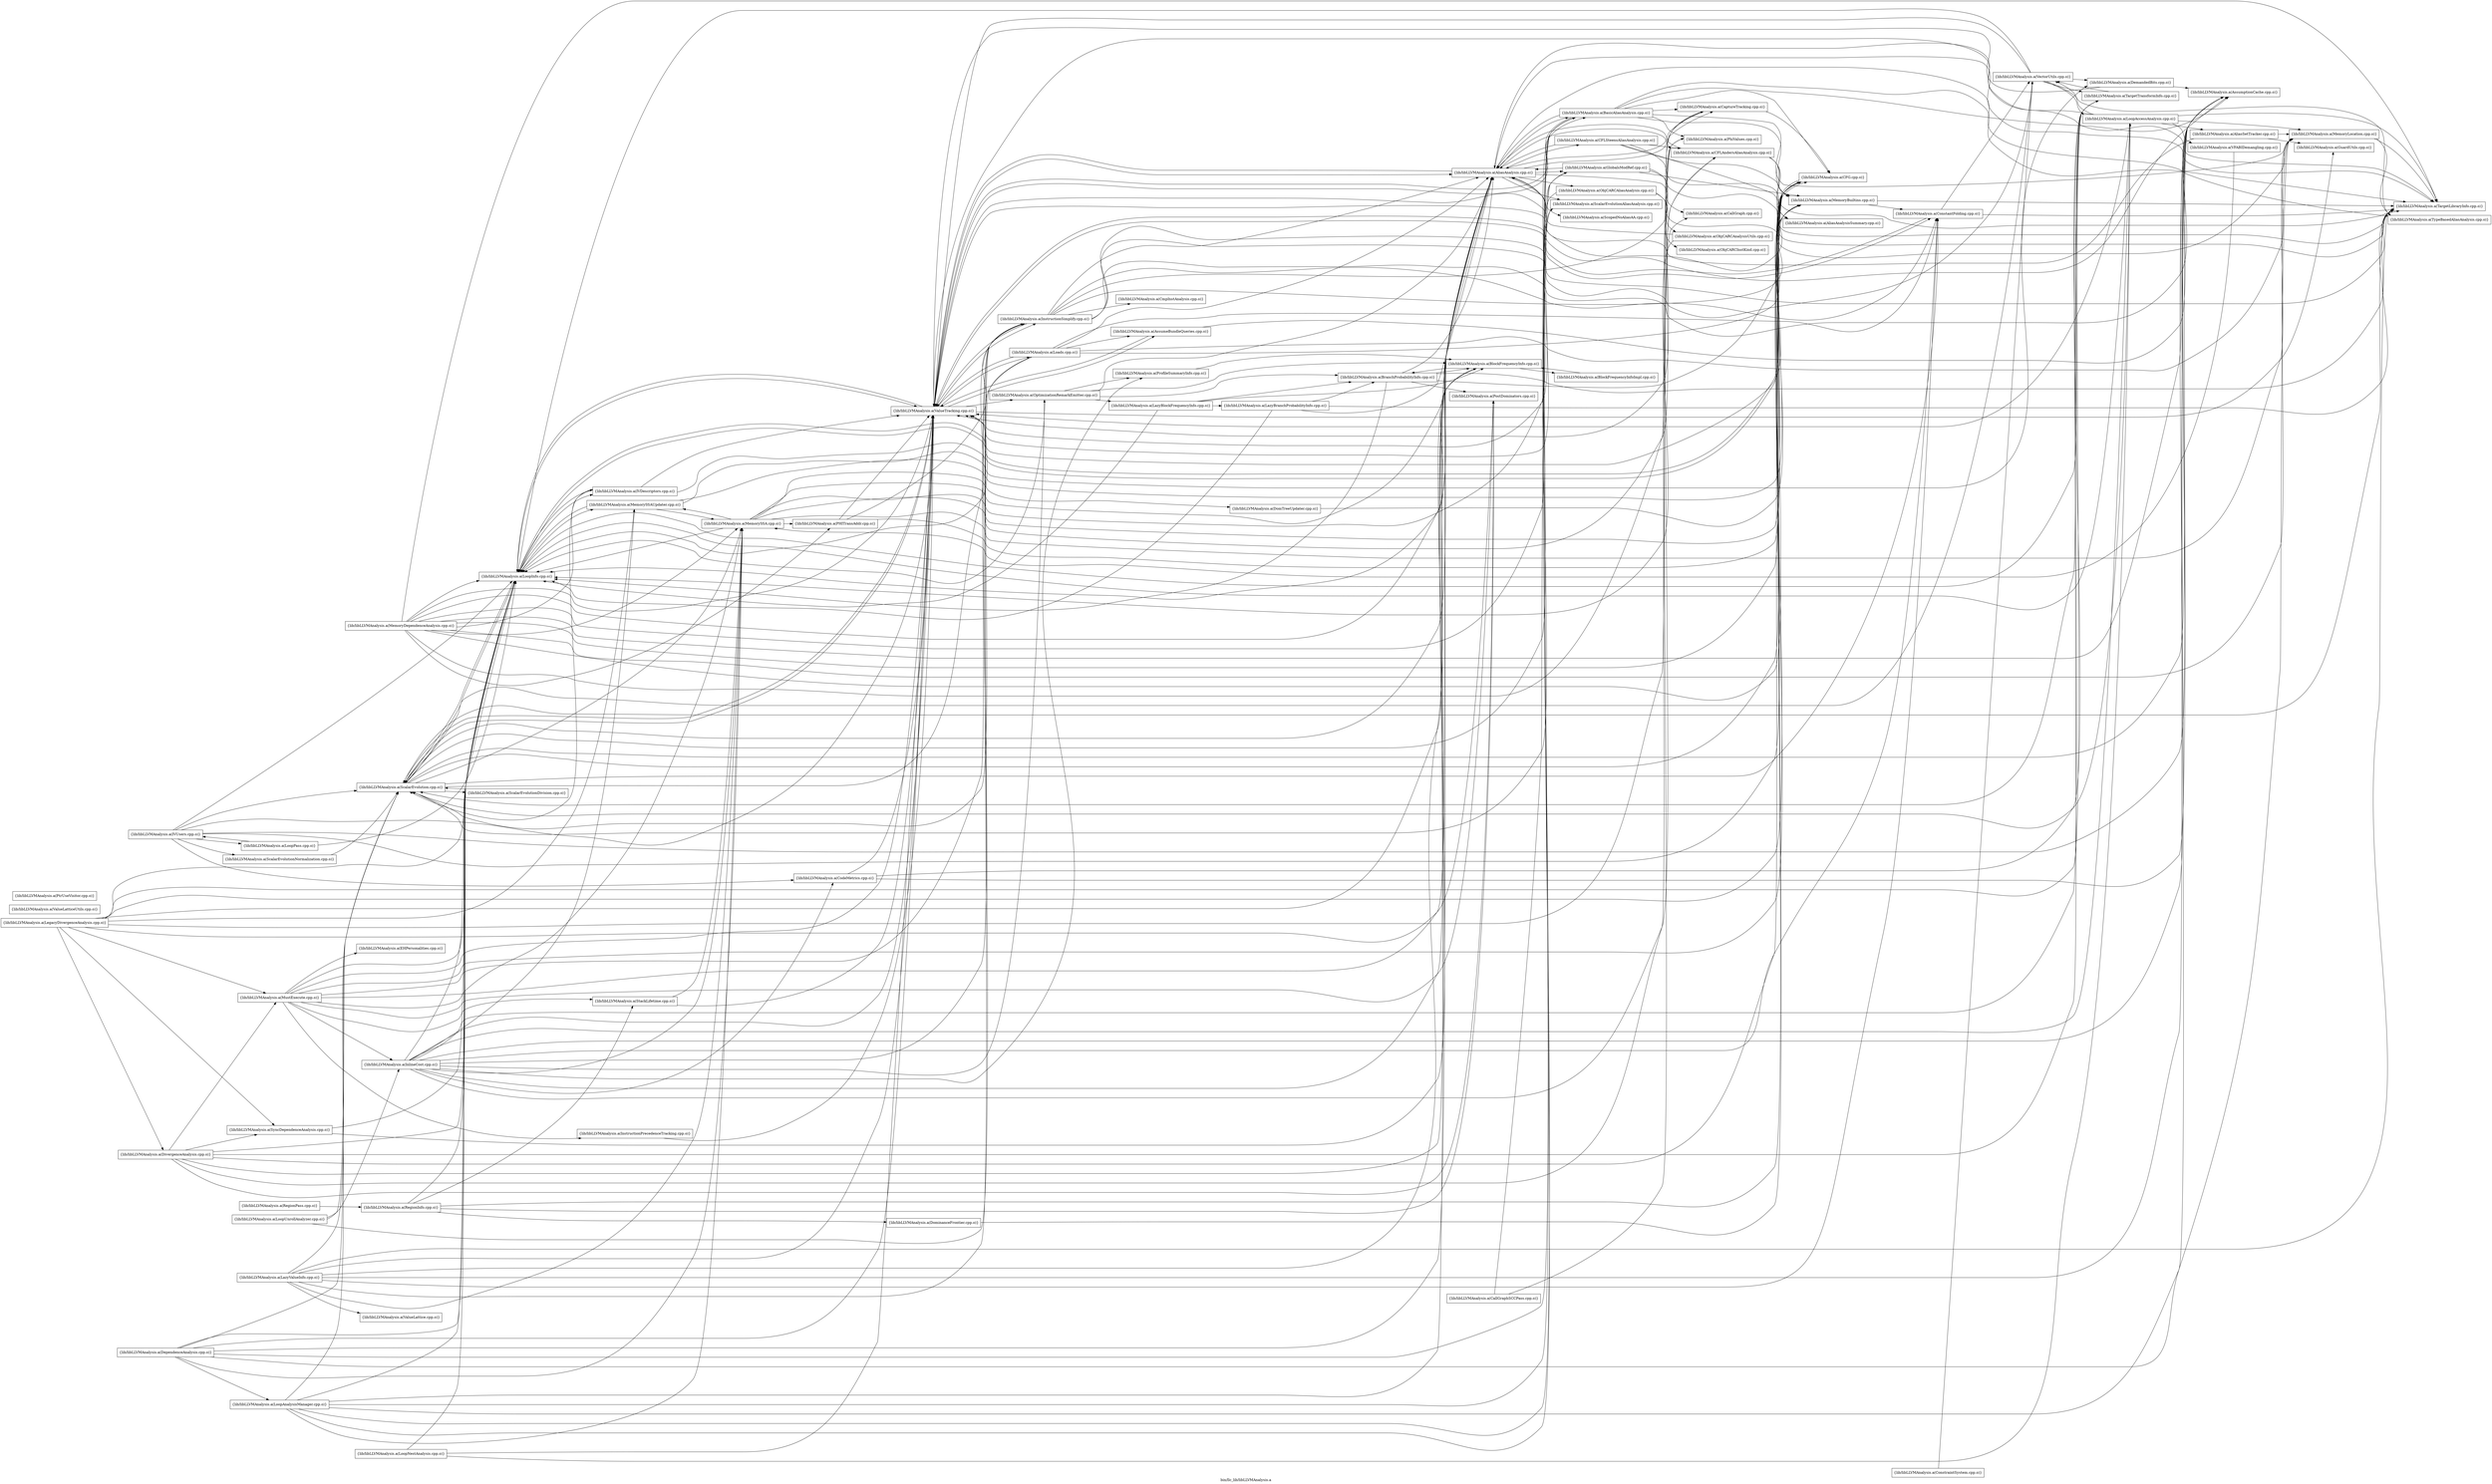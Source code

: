 digraph "bin/llc_lib/libLLVMAnalysis.a" {
	label="bin/llc_lib/libLLVMAnalysis.a";
	rankdir=LR;

	Node0x55ec50e26928 [shape=record,shape=box,group=0,label="{lib/libLLVMAnalysis.a(TargetLibraryInfo.cpp.o)}"];
	Node0x55ec50e30b08 [shape=record,shape=box,group=0,label="{lib/libLLVMAnalysis.a(EHPersonalities.cpp.o)}"];
	Node0x55ec50e14638 [shape=record,shape=box,group=0,label="{lib/libLLVMAnalysis.a(VectorUtils.cpp.o)}"];
	Node0x55ec50e14638 -> Node0x55ec50e34e38;
	Node0x55ec50e14638 -> Node0x55ec50e33588;
	Node0x55ec50e14638 -> Node0x55ec50e2a578;
	Node0x55ec50e14638 -> Node0x55ec50e266a8;
	Node0x55ec50e14638 -> Node0x55ec50e28368;
	Node0x55ec50e14638 -> Node0x55ec50e274b8;
	Node0x55ec50e14638 -> Node0x55ec50e12518;
	Node0x55ec50e266a8 [shape=record,shape=box,group=0,label="{lib/libLLVMAnalysis.a(TargetTransformInfo.cpp.o)}"];
	Node0x55ec50e266a8 -> Node0x55ec50e34e38;
	Node0x55ec50e266a8 -> Node0x55ec50e2a578;
	Node0x55ec50e266a8 -> Node0x55ec50e14638;
	Node0x55ec50e274b8 [shape=record,shape=box,group=0,label="{lib/libLLVMAnalysis.a(ValueTracking.cpp.o)}"];
	Node0x55ec50e274b8 -> Node0x55ec50e17838;
	Node0x55ec50e274b8 -> Node0x55ec50e16c58;
	Node0x55ec50e274b8 -> Node0x55ec50e16988;
	Node0x55ec50e274b8 -> Node0x55ec50e16208;
	Node0x55ec50e274b8 -> Node0x55ec50e34e38;
	Node0x55ec50e274b8 -> Node0x55ec50e32778;
	Node0x55ec50e274b8 -> Node0x55ec50e179c8;
	Node0x55ec50e274b8 -> Node0x55ec50e2a578;
	Node0x55ec50e274b8 -> Node0x55ec50e26928;
	Node0x55ec50e274b8 -> Node0x55ec50e2e5d8;
	Node0x55ec50e274b8 -> Node0x55ec50e2e308;
	Node0x55ec50e274b8 -> Node0x55ec50e39398;
	Node0x55ec50e274b8 -> Node0x55ec50e13fa8;
	Node0x55ec50e1bde8 [shape=record,shape=box,group=0,label="{lib/libLLVMAnalysis.a(ProfileSummaryInfo.cpp.o)}"];
	Node0x55ec50e1bde8 -> Node0x55ec50e199a8;
	Node0x55ec50e17838 [shape=record,shape=box,group=0,label="{lib/libLLVMAnalysis.a(AliasAnalysis.cpp.o)}"];
	Node0x55ec50e17838 -> Node0x55ec50e16c58;
	Node0x55ec50e17838 -> Node0x55ec50e15a88;
	Node0x55ec50e17838 -> Node0x55ec50e14958;
	Node0x55ec50e17838 -> Node0x55ec50e143b8;
	Node0x55ec50e17838 -> Node0x55ec50e30388;
	Node0x55ec50e17838 -> Node0x55ec50e2d368;
	Node0x55ec50e17838 -> Node0x55ec50e18508;
	Node0x55ec50e17838 -> Node0x55ec50e2a118;
	Node0x55ec50e17838 -> Node0x55ec50e26928;
	Node0x55ec50e17838 -> Node0x55ec50e28368;
	Node0x55ec50e17838 -> Node0x55ec50e28098;
	Node0x55ec50e17838 -> Node0x55ec50e274b8;
	Node0x55ec50e13b98 [shape=record,shape=box,group=0,label="{lib/libLLVMAnalysis.a(DomTreeUpdater.cpp.o)}"];
	Node0x55ec50e13b98 -> Node0x55ec50e16208;
	Node0x55ec50e34e38 [shape=record,shape=box,group=0,label="{lib/libLLVMAnalysis.a(LoopInfo.cpp.o)}"];
	Node0x55ec50e34e38 -> Node0x55ec50e16208;
	Node0x55ec50e34e38 -> Node0x55ec50e33c68;
	Node0x55ec50e34e38 -> Node0x55ec50e2d098;
	Node0x55ec50e34e38 -> Node0x55ec50e2a578;
	Node0x55ec50e34e38 -> Node0x55ec50e274b8;
	Node0x55ec50e2a578 [shape=record,shape=box,group=0,label="{lib/libLLVMAnalysis.a(ScalarEvolution.cpp.o)}"];
	Node0x55ec50e2a578 -> Node0x55ec50e17838;
	Node0x55ec50e2a578 -> Node0x55ec50e16c58;
	Node0x55ec50e2a578 -> Node0x55ec50e16988;
	Node0x55ec50e2a578 -> Node0x55ec50e16208;
	Node0x55ec50e2a578 -> Node0x55ec50e34e38;
	Node0x55ec50e2a578 -> Node0x55ec50e32778;
	Node0x55ec50e2a578 -> Node0x55ec50e2c378;
	Node0x55ec50e2a578 -> Node0x55ec50e179c8;
	Node0x55ec50e2a578 -> Node0x55ec50e29ee8;
	Node0x55ec50e2a578 -> Node0x55ec50e26928;
	Node0x55ec50e2a578 -> Node0x55ec50e274b8;
	Node0x55ec50e16c58 [shape=record,shape=box,group=0,label="{lib/libLLVMAnalysis.a(BasicAliasAnalysis.cpp.o)}"];
	Node0x55ec50e16c58 -> Node0x55ec50e17838;
	Node0x55ec50e16c58 -> Node0x55ec50e16988;
	Node0x55ec50e16c58 -> Node0x55ec50e16208;
	Node0x55ec50e16c58 -> Node0x55ec50e143b8;
	Node0x55ec50e16c58 -> Node0x55ec50e338a8;
	Node0x55ec50e16c58 -> Node0x55ec50e2d368;
	Node0x55ec50e16c58 -> Node0x55ec50e1b168;
	Node0x55ec50e16c58 -> Node0x55ec50e26928;
	Node0x55ec50e16c58 -> Node0x55ec50e274b8;
	Node0x55ec50e15a88 [shape=record,shape=box,group=0,label="{lib/libLLVMAnalysis.a(CFLAndersAliasAnalysis.cpp.o)}"];
	Node0x55ec50e15a88 -> Node0x55ec50e17838;
	Node0x55ec50e15a88 -> Node0x55ec50e152b8;
	Node0x55ec50e15a88 -> Node0x55ec50e338a8;
	Node0x55ec50e15a88 -> Node0x55ec50e26928;
	Node0x55ec50e14958 [shape=record,shape=box,group=0,label="{lib/libLLVMAnalysis.a(CFLSteensAliasAnalysis.cpp.o)}"];
	Node0x55ec50e14958 -> Node0x55ec50e17838;
	Node0x55ec50e14958 -> Node0x55ec50e15a88;
	Node0x55ec50e14958 -> Node0x55ec50e152b8;
	Node0x55ec50e14958 -> Node0x55ec50e338a8;
	Node0x55ec50e14958 -> Node0x55ec50e26928;
	Node0x55ec50e143b8 [shape=record,shape=box,group=0,label="{lib/libLLVMAnalysis.a(CaptureTracking.cpp.o)}"];
	Node0x55ec50e143b8 -> Node0x55ec50e17838;
	Node0x55ec50e143b8 -> Node0x55ec50e16208;
	Node0x55ec50e143b8 -> Node0x55ec50e274b8;
	Node0x55ec50e30388 [shape=record,shape=box,group=0,label="{lib/libLLVMAnalysis.a(GlobalsModRef.cpp.o)}"];
	Node0x55ec50e30388 -> Node0x55ec50e17838;
	Node0x55ec50e30388 -> Node0x55ec50e303d8;
	Node0x55ec50e30388 -> Node0x55ec50e338a8;
	Node0x55ec50e30388 -> Node0x55ec50e26928;
	Node0x55ec50e30388 -> Node0x55ec50e274b8;
	Node0x55ec50e2d368 [shape=record,shape=box,group=0,label="{lib/libLLVMAnalysis.a(MemoryLocation.cpp.o)}"];
	Node0x55ec50e2d368 -> Node0x55ec50e26928;
	Node0x55ec50e2d368 -> Node0x55ec50e28368;
	Node0x55ec50e18508 [shape=record,shape=box,group=0,label="{lib/libLLVMAnalysis.a(ObjCARCAliasAnalysis.cpp.o)}"];
	Node0x55ec50e18508 -> Node0x55ec50e19188;
	Node0x55ec50e18508 -> Node0x55ec50e19318;
	Node0x55ec50e18508 -> Node0x55ec50e274b8;
	Node0x55ec50e2a118 [shape=record,shape=box,group=0,label="{lib/libLLVMAnalysis.a(ScalarEvolutionAliasAnalysis.cpp.o)}"];
	Node0x55ec50e2a118 -> Node0x55ec50e2a578;
	Node0x55ec50e28368 [shape=record,shape=box,group=0,label="{lib/libLLVMAnalysis.a(TypeBasedAliasAnalysis.cpp.o)}"];
	Node0x55ec50e28098 [shape=record,shape=box,group=0,label="{lib/libLLVMAnalysis.a(ScopedNoAliasAA.cpp.o)}"];
	Node0x55ec50e16988 [shape=record,shape=box,group=0,label="{lib/libLLVMAnalysis.a(AssumptionCache.cpp.o)}"];
	Node0x55ec50e16208 [shape=record,shape=box,group=0,label="{lib/libLLVMAnalysis.a(CFG.cpp.o)}"];
	Node0x55ec50e16208 -> Node0x55ec50e34e38;
	Node0x55ec50e338a8 [shape=record,shape=box,group=0,label="{lib/libLLVMAnalysis.a(MemoryBuiltins.cpp.o)}"];
	Node0x55ec50e338a8 -> Node0x55ec50e32778;
	Node0x55ec50e338a8 -> Node0x55ec50e26928;
	Node0x55ec50e338a8 -> Node0x55ec50e274b8;
	Node0x55ec50e1b168 [shape=record,shape=box,group=0,label="{lib/libLLVMAnalysis.a(PhiValues.cpp.o)}"];
	Node0x55ec50e152b8 [shape=record,shape=box,group=0,label="{lib/libLLVMAnalysis.a(AliasAnalysisSummary.cpp.o)}"];
	Node0x55ec50e303d8 [shape=record,shape=box,group=0,label="{lib/libLLVMAnalysis.a(CallGraph.cpp.o)}"];
	Node0x55ec50e33c68 [shape=record,shape=box,group=0,label="{lib/libLLVMAnalysis.a(IVDescriptors.cpp.o)}"];
	Node0x55ec50e33c68 -> Node0x55ec50e34e38;
	Node0x55ec50e33c68 -> Node0x55ec50e33588;
	Node0x55ec50e33c68 -> Node0x55ec50e2a578;
	Node0x55ec50e33c68 -> Node0x55ec50e274b8;
	Node0x55ec50e2d098 [shape=record,shape=box,group=0,label="{lib/libLLVMAnalysis.a(MemorySSAUpdater.cpp.o)}"];
	Node0x55ec50e2d098 -> Node0x55ec50e16208;
	Node0x55ec50e2d098 -> Node0x55ec50e13b98;
	Node0x55ec50e2d098 -> Node0x55ec50e34e38;
	Node0x55ec50e2d098 -> Node0x55ec50e2c378;
	Node0x55ec50e33588 [shape=record,shape=box,group=0,label="{lib/libLLVMAnalysis.a(DemandedBits.cpp.o)}"];
	Node0x55ec50e33588 -> Node0x55ec50e16988;
	Node0x55ec50e33588 -> Node0x55ec50e274b8;
	Node0x55ec50e32778 [shape=record,shape=box,group=0,label="{lib/libLLVMAnalysis.a(ConstantFolding.cpp.o)}"];
	Node0x55ec50e32778 -> Node0x55ec50e26928;
	Node0x55ec50e32778 -> Node0x55ec50e274b8;
	Node0x55ec50e32778 -> Node0x55ec50e14638;
	Node0x55ec50e2c378 [shape=record,shape=box,group=0,label="{lib/libLLVMAnalysis.a(MemorySSA.cpp.o)}"];
	Node0x55ec50e2c378 -> Node0x55ec50e17838;
	Node0x55ec50e2c378 -> Node0x55ec50e16c58;
	Node0x55ec50e2c378 -> Node0x55ec50e16208;
	Node0x55ec50e2c378 -> Node0x55ec50e15a88;
	Node0x55ec50e2c378 -> Node0x55ec50e34e38;
	Node0x55ec50e2c378 -> Node0x55ec50e2d368;
	Node0x55ec50e2c378 -> Node0x55ec50e2d098;
	Node0x55ec50e2c378 -> Node0x55ec50e17928;
	Node0x55ec50e17928 [shape=record,shape=box,group=0,label="{lib/libLLVMAnalysis.a(PHITransAddr.cpp.o)}"];
	Node0x55ec50e17928 -> Node0x55ec50e16208;
	Node0x55ec50e17928 -> Node0x55ec50e179c8;
	Node0x55ec50e17928 -> Node0x55ec50e274b8;
	Node0x55ec50e19188 [shape=record,shape=box,group=0,label="{lib/libLLVMAnalysis.a(ObjCARCAnalysisUtils.cpp.o)}"];
	Node0x55ec50e19188 -> Node0x55ec50e17838;
	Node0x55ec50e19188 -> Node0x55ec50e34e38;
	Node0x55ec50e19318 [shape=record,shape=box,group=0,label="{lib/libLLVMAnalysis.a(ObjCARCInstKind.cpp.o)}"];
	Node0x55ec50e179c8 [shape=record,shape=box,group=0,label="{lib/libLLVMAnalysis.a(InstructionSimplify.cpp.o)}"];
	Node0x55ec50e179c8 -> Node0x55ec50e17838;
	Node0x55ec50e179c8 -> Node0x55ec50e16988;
	Node0x55ec50e179c8 -> Node0x55ec50e143b8;
	Node0x55ec50e179c8 -> Node0x55ec50e338a8;
	Node0x55ec50e179c8 -> Node0x55ec50e32778;
	Node0x55ec50e179c8 -> Node0x55ec50e1af38;
	Node0x55ec50e179c8 -> Node0x55ec50e26928;
	Node0x55ec50e179c8 -> Node0x55ec50e274b8;
	Node0x55ec50e179c8 -> Node0x55ec50e14638;
	Node0x55ec50e1af38 [shape=record,shape=box,group=0,label="{lib/libLLVMAnalysis.a(CmpInstAnalysis.cpp.o)}"];
	Node0x55ec50e199a8 [shape=record,shape=box,group=0,label="{lib/libLLVMAnalysis.a(BlockFrequencyInfo.cpp.o)}"];
	Node0x55ec50e199a8 -> Node0x55ec50e34e38;
	Node0x55ec50e199a8 -> Node0x55ec50e19bd8;
	Node0x55ec50e199a8 -> Node0x55ec50e28958;
	Node0x55ec50e19bd8 [shape=record,shape=box,group=0,label="{lib/libLLVMAnalysis.a(BranchProbabilityInfo.cpp.o)}"];
	Node0x55ec50e19bd8 -> Node0x55ec50e17838;
	Node0x55ec50e19bd8 -> Node0x55ec50e16208;
	Node0x55ec50e19bd8 -> Node0x55ec50e34e38;
	Node0x55ec50e19bd8 -> Node0x55ec50e199a8;
	Node0x55ec50e19bd8 -> Node0x55ec50e1a8f8;
	Node0x55ec50e19bd8 -> Node0x55ec50e26928;
	Node0x55ec50e28958 [shape=record,shape=box,group=0,label="{lib/libLLVMAnalysis.a(BlockFrequencyInfoImpl.cpp.o)}"];
	Node0x55ec50e28958 -> Node0x55ec50e199a8;
	Node0x55ec50e1a8f8 [shape=record,shape=box,group=0,label="{lib/libLLVMAnalysis.a(PostDominators.cpp.o)}"];
	Node0x55ec50e29ee8 [shape=record,shape=box,group=0,label="{lib/libLLVMAnalysis.a(ScalarEvolutionDivision.cpp.o)}"];
	Node0x55ec50e29ee8 -> Node0x55ec50e2a578;
	Node0x55ec50e2e5d8 [shape=record,shape=box,group=0,label="{lib/libLLVMAnalysis.a(Loads.cpp.o)}"];
	Node0x55ec50e2e5d8 -> Node0x55ec50e17838;
	Node0x55ec50e2e5d8 -> Node0x55ec50e34e38;
	Node0x55ec50e2e5d8 -> Node0x55ec50e338a8;
	Node0x55ec50e2e5d8 -> Node0x55ec50e32778;
	Node0x55ec50e2e5d8 -> Node0x55ec50e2d368;
	Node0x55ec50e2e5d8 -> Node0x55ec50e2a578;
	Node0x55ec50e2e5d8 -> Node0x55ec50e274b8;
	Node0x55ec50e2e5d8 -> Node0x55ec50e2e308;
	Node0x55ec50e2e308 [shape=record,shape=box,group=0,label="{lib/libLLVMAnalysis.a(AssumeBundleQueries.cpp.o)}"];
	Node0x55ec50e2e308 -> Node0x55ec50e16988;
	Node0x55ec50e2e308 -> Node0x55ec50e274b8;
	Node0x55ec50e39398 [shape=record,shape=box,group=0,label="{lib/libLLVMAnalysis.a(OptimizationRemarkEmitter.cpp.o)}"];
	Node0x55ec50e39398 -> Node0x55ec50e17838;
	Node0x55ec50e39398 -> Node0x55ec50e34e38;
	Node0x55ec50e39398 -> Node0x55ec50e1bde8;
	Node0x55ec50e39398 -> Node0x55ec50e199a8;
	Node0x55ec50e39398 -> Node0x55ec50e19bd8;
	Node0x55ec50e39398 -> Node0x55ec50e38c68;
	Node0x55ec50e13fa8 [shape=record,shape=box,group=0,label="{lib/libLLVMAnalysis.a(GuardUtils.cpp.o)}"];
	Node0x55ec50e38c68 [shape=record,shape=box,group=0,label="{lib/libLLVMAnalysis.a(LazyBlockFrequencyInfo.cpp.o)}"];
	Node0x55ec50e38c68 -> Node0x55ec50e34e38;
	Node0x55ec50e38c68 -> Node0x55ec50e199a8;
	Node0x55ec50e38c68 -> Node0x55ec50e19bd8;
	Node0x55ec50e38c68 -> Node0x55ec50e13828;
	Node0x55ec50e13828 [shape=record,shape=box,group=0,label="{lib/libLLVMAnalysis.a(LazyBranchProbabilityInfo.cpp.o)}"];
	Node0x55ec50e13828 -> Node0x55ec50e17838;
	Node0x55ec50e13828 -> Node0x55ec50e34e38;
	Node0x55ec50e13828 -> Node0x55ec50e19bd8;
	Node0x55ec50e13828 -> Node0x55ec50e26928;
	Node0x55ec50e12518 [shape=record,shape=box,group=0,label="{lib/libLLVMAnalysis.a(LoopAccessAnalysis.cpp.o)}"];
	Node0x55ec50e12518 -> Node0x55ec50e17838;
	Node0x55ec50e12518 -> Node0x55ec50e34e38;
	Node0x55ec50e12518 -> Node0x55ec50e2d368;
	Node0x55ec50e12518 -> Node0x55ec50e2a578;
	Node0x55ec50e12518 -> Node0x55ec50e26928;
	Node0x55ec50e12518 -> Node0x55ec50e274b8;
	Node0x55ec50e12518 -> Node0x55ec50e14638;
	Node0x55ec50e12518 -> Node0x55ec50e12d38;
	Node0x55ec50e12518 -> Node0x55ec50e15ad8;
	Node0x55ec50e12d38 [shape=record,shape=box,group=0,label="{lib/libLLVMAnalysis.a(AliasSetTracker.cpp.o)}"];
	Node0x55ec50e12d38 -> Node0x55ec50e17838;
	Node0x55ec50e12d38 -> Node0x55ec50e2d368;
	Node0x55ec50e12d38 -> Node0x55ec50e13fa8;
	Node0x55ec50e15ad8 [shape=record,shape=box,group=0,label="{lib/libLLVMAnalysis.a(VFABIDemangling.cpp.o)}"];
	Node0x55ec50e15ad8 -> Node0x55ec50e2c378;
	Node0x55ec50e2f2f8 [shape=record,shape=box,group=0,label="{lib/libLLVMAnalysis.a(DominanceFrontier.cpp.o)}"];
	Node0x55ec50e2f2f8 -> Node0x55ec50e16208;
	Node0x55ec50e2f988 [shape=record,shape=box,group=0,label="{lib/libLLVMAnalysis.a(IVUsers.cpp.o)}"];
	Node0x55ec50e2f988 -> Node0x55ec50e16988;
	Node0x55ec50e2f988 -> Node0x55ec50e16208;
	Node0x55ec50e2f988 -> Node0x55ec50e34e38;
	Node0x55ec50e2f988 -> Node0x55ec50e2a578;
	Node0x55ec50e2f988 -> Node0x55ec50e274b8;
	Node0x55ec50e2f988 -> Node0x55ec50e2d9f8;
	Node0x55ec50e2f988 -> Node0x55ec50e2e038;
	Node0x55ec50e2f988 -> Node0x55ec50e2edf8;
	Node0x55ec50e2f0c8 [shape=record,shape=box,group=0,label="{lib/libLLVMAnalysis.a(MemoryDependenceAnalysis.cpp.o)}"];
	Node0x55ec50e2f0c8 -> Node0x55ec50e17838;
	Node0x55ec50e2f0c8 -> Node0x55ec50e16c58;
	Node0x55ec50e2f0c8 -> Node0x55ec50e16988;
	Node0x55ec50e2f0c8 -> Node0x55ec50e16208;
	Node0x55ec50e2f0c8 -> Node0x55ec50e34e38;
	Node0x55ec50e2f0c8 -> Node0x55ec50e33c68;
	Node0x55ec50e2f0c8 -> Node0x55ec50e338a8;
	Node0x55ec50e2f0c8 -> Node0x55ec50e2d368;
	Node0x55ec50e2f0c8 -> Node0x55ec50e2c378;
	Node0x55ec50e2f0c8 -> Node0x55ec50e17928;
	Node0x55ec50e2f0c8 -> Node0x55ec50e1b168;
	Node0x55ec50e2f0c8 -> Node0x55ec50e26928;
	Node0x55ec50e2f0c8 -> Node0x55ec50e274b8;
	Node0x55ec50e2d9f8 [shape=record,shape=box,group=0,label="{lib/libLLVMAnalysis.a(LoopPass.cpp.o)}"];
	Node0x55ec50e2d9f8 -> Node0x55ec50e34e38;
	Node0x55ec50e2d9f8 -> Node0x55ec50e2f988;
	Node0x55ec50e2e038 [shape=record,shape=box,group=0,label="{lib/libLLVMAnalysis.a(ScalarEvolutionNormalization.cpp.o)}"];
	Node0x55ec50e2e038 -> Node0x55ec50e2a578;
	Node0x55ec50e2edf8 [shape=record,shape=box,group=0,label="{lib/libLLVMAnalysis.a(CodeMetrics.cpp.o)}"];
	Node0x55ec50e2edf8 -> Node0x55ec50e16988;
	Node0x55ec50e2edf8 -> Node0x55ec50e266a8;
	Node0x55ec50e2edf8 -> Node0x55ec50e274b8;
	Node0x55ec50e39a28 [shape=record,shape=box,group=0,label="{lib/libLLVMAnalysis.a(StackLifetime.cpp.o)}"];
	Node0x55ec50e39a28 -> Node0x55ec50e2c378;
	Node0x55ec50e39a28 -> Node0x55ec50e274b8;
	Node0x55ec50e37868 [shape=record,shape=box,group=0,label="{lib/libLLVMAnalysis.a(InlineCost.cpp.o)}"];
	Node0x55ec50e37868 -> Node0x55ec50e16988;
	Node0x55ec50e37868 -> Node0x55ec50e15a88;
	Node0x55ec50e37868 -> Node0x55ec50e34e38;
	Node0x55ec50e37868 -> Node0x55ec50e32778;
	Node0x55ec50e37868 -> Node0x55ec50e2d098;
	Node0x55ec50e37868 -> Node0x55ec50e2c378;
	Node0x55ec50e37868 -> Node0x55ec50e179c8;
	Node0x55ec50e37868 -> Node0x55ec50e1bde8;
	Node0x55ec50e37868 -> Node0x55ec50e199a8;
	Node0x55ec50e37868 -> Node0x55ec50e266a8;
	Node0x55ec50e37868 -> Node0x55ec50e274b8;
	Node0x55ec50e37868 -> Node0x55ec50e39398;
	Node0x55ec50e37868 -> Node0x55ec50e12518;
	Node0x55ec50e37868 -> Node0x55ec50e2edf8;
	Node0x55ec50e386c8 [shape=record,shape=box,group=0,label="{lib/libLLVMAnalysis.a(CallGraphSCCPass.cpp.o)}"];
	Node0x55ec50e386c8 -> Node0x55ec50e30388;
	Node0x55ec50e386c8 -> Node0x55ec50e303d8;
	Node0x55ec50e2c698 [shape=record,shape=box,group=0,label="{lib/libLLVMAnalysis.a(LoopAnalysisManager.cpp.o)}"];
	Node0x55ec50e2c698 -> Node0x55ec50e17838;
	Node0x55ec50e2c698 -> Node0x55ec50e16c58;
	Node0x55ec50e2c698 -> Node0x55ec50e16988;
	Node0x55ec50e2c698 -> Node0x55ec50e30388;
	Node0x55ec50e2c698 -> Node0x55ec50e34e38;
	Node0x55ec50e2c698 -> Node0x55ec50e2c378;
	Node0x55ec50e2c698 -> Node0x55ec50e2a578;
	Node0x55ec50e2c698 -> Node0x55ec50e2a118;
	Node0x55ec50e14d18 [shape=record,shape=box,group=0,label="{lib/libLLVMAnalysis.a(LazyValueInfo.cpp.o)}"];
	Node0x55ec50e14d18 -> Node0x55ec50e17838;
	Node0x55ec50e14d18 -> Node0x55ec50e16988;
	Node0x55ec50e14d18 -> Node0x55ec50e32778;
	Node0x55ec50e14d18 -> Node0x55ec50e2c378;
	Node0x55ec50e14d18 -> Node0x55ec50e179c8;
	Node0x55ec50e14d18 -> Node0x55ec50e2a578;
	Node0x55ec50e14d18 -> Node0x55ec50e26928;
	Node0x55ec50e14d18 -> Node0x55ec50e274b8;
	Node0x55ec50e14d18 -> Node0x55ec50e153f8;
	Node0x55ec50e15b28 [shape=record,shape=box,group=0,label="{lib/libLLVMAnalysis.a(ConstraintSystem.cpp.o)}"];
	Node0x55ec50e15b28 -> Node0x55ec50e14638;
	Node0x55ec50e153f8 [shape=record,shape=box,group=0,label="{lib/libLLVMAnalysis.a(ValueLattice.cpp.o)}"];
	Node0x55ec50e29b78 [shape=record,shape=box,group=0,label="{lib/libLLVMAnalysis.a(InstructionPrecedenceTracking.cpp.o)}"];
	Node0x55ec50e29b78 -> Node0x55ec50e274b8;
	Node0x55ec50e30298 [shape=record,shape=box,group=0,label="{lib/libLLVMAnalysis.a(MustExecute.cpp.o)}"];
	Node0x55ec50e30298 -> Node0x55ec50e16208;
	Node0x55ec50e30298 -> Node0x55ec50e30b08;
	Node0x55ec50e30298 -> Node0x55ec50e34e38;
	Node0x55ec50e30298 -> Node0x55ec50e2c378;
	Node0x55ec50e30298 -> Node0x55ec50e179c8;
	Node0x55ec50e30298 -> Node0x55ec50e199a8;
	Node0x55ec50e30298 -> Node0x55ec50e1a8f8;
	Node0x55ec50e30298 -> Node0x55ec50e274b8;
	Node0x55ec50e30298 -> Node0x55ec50e39a28;
	Node0x55ec50e30298 -> Node0x55ec50e37868;
	Node0x55ec50e30298 -> Node0x55ec50e29b78;
	Node0x55ec50e32458 [shape=record,shape=box,group=0,label="{lib/libLLVMAnalysis.a(DependenceAnalysis.cpp.o)}"];
	Node0x55ec50e32458 -> Node0x55ec50e17838;
	Node0x55ec50e32458 -> Node0x55ec50e16c58;
	Node0x55ec50e32458 -> Node0x55ec50e34e38;
	Node0x55ec50e32458 -> Node0x55ec50e2d368;
	Node0x55ec50e32458 -> Node0x55ec50e2c378;
	Node0x55ec50e32458 -> Node0x55ec50e2a578;
	Node0x55ec50e32458 -> Node0x55ec50e274b8;
	Node0x55ec50e32458 -> Node0x55ec50e2c698;
	Node0x55ec50e33d58 [shape=record,shape=box,group=0,label="{lib/libLLVMAnalysis.a(LoopNestAnalysis.cpp.o)}"];
	Node0x55ec50e33d58 -> Node0x55ec50e34e38;
	Node0x55ec50e33d58 -> Node0x55ec50e274b8;
	Node0x55ec50e33d58 -> Node0x55ec50e12518;
	Node0x55ec50e1a588 [shape=record,shape=box,group=0,label="{lib/libLLVMAnalysis.a(LoopUnrollAnalyzer.cpp.o)}"];
	Node0x55ec50e1a588 -> Node0x55ec50e179c8;
	Node0x55ec50e1a588 -> Node0x55ec50e2a578;
	Node0x55ec50e1a588 -> Node0x55ec50e37868;
	Node0x55ec50e1b758 [shape=record,shape=box,group=0,label="{lib/libLLVMAnalysis.a(LegacyDivergenceAnalysis.cpp.o)}"];
	Node0x55ec50e1b758 -> Node0x55ec50e16208;
	Node0x55ec50e1b758 -> Node0x55ec50e34e38;
	Node0x55ec50e1b758 -> Node0x55ec50e2d098;
	Node0x55ec50e1b758 -> Node0x55ec50e1b168;
	Node0x55ec50e1b758 -> Node0x55ec50e199a8;
	Node0x55ec50e1b758 -> Node0x55ec50e1a8f8;
	Node0x55ec50e1b758 -> Node0x55ec50e266a8;
	Node0x55ec50e1b758 -> Node0x55ec50e30298;
	Node0x55ec50e1b758 -> Node0x55ec50e1ba78;
	Node0x55ec50e1b758 -> Node0x55ec50e1c068;
	Node0x55ec50e1ba78 [shape=record,shape=box,group=0,label="{lib/libLLVMAnalysis.a(SyncDependenceAnalysis.cpp.o)}"];
	Node0x55ec50e1ba78 -> Node0x55ec50e34e38;
	Node0x55ec50e1ba78 -> Node0x55ec50e199a8;
	Node0x55ec50e1c068 [shape=record,shape=box,group=0,label="{lib/libLLVMAnalysis.a(DivergenceAnalysis.cpp.o)}"];
	Node0x55ec50e1c068 -> Node0x55ec50e16208;
	Node0x55ec50e1c068 -> Node0x55ec50e34e38;
	Node0x55ec50e1c068 -> Node0x55ec50e1b168;
	Node0x55ec50e1c068 -> Node0x55ec50e199a8;
	Node0x55ec50e1c068 -> Node0x55ec50e1a8f8;
	Node0x55ec50e1c068 -> Node0x55ec50e266a8;
	Node0x55ec50e1c068 -> Node0x55ec50e30298;
	Node0x55ec50e1c068 -> Node0x55ec50e1ba78;
	Node0x55ec50e26298 [shape=record,shape=box,group=0,label="{lib/libLLVMAnalysis.a(ValueLatticeUtils.cpp.o)}"];
	Node0x55ec50e26a18 [shape=record,shape=box,group=0,label="{lib/libLLVMAnalysis.a(PtrUseVisitor.cpp.o)}"];
	Node0x55ec50e2e8f8 [shape=record,shape=box,group=0,label="{lib/libLLVMAnalysis.a(RegionInfo.cpp.o)}"];
	Node0x55ec50e2e8f8 -> Node0x55ec50e16208;
	Node0x55ec50e2e8f8 -> Node0x55ec50e34e38;
	Node0x55ec50e2e8f8 -> Node0x55ec50e1a8f8;
	Node0x55ec50e2e8f8 -> Node0x55ec50e2f2f8;
	Node0x55ec50e2e8f8 -> Node0x55ec50e39a28;
	Node0x55ec50e1bca8 [shape=record,shape=box,group=0,label="{lib/libLLVMAnalysis.a(RegionPass.cpp.o)}"];
	Node0x55ec50e1bca8 -> Node0x55ec50e2e8f8;
}

